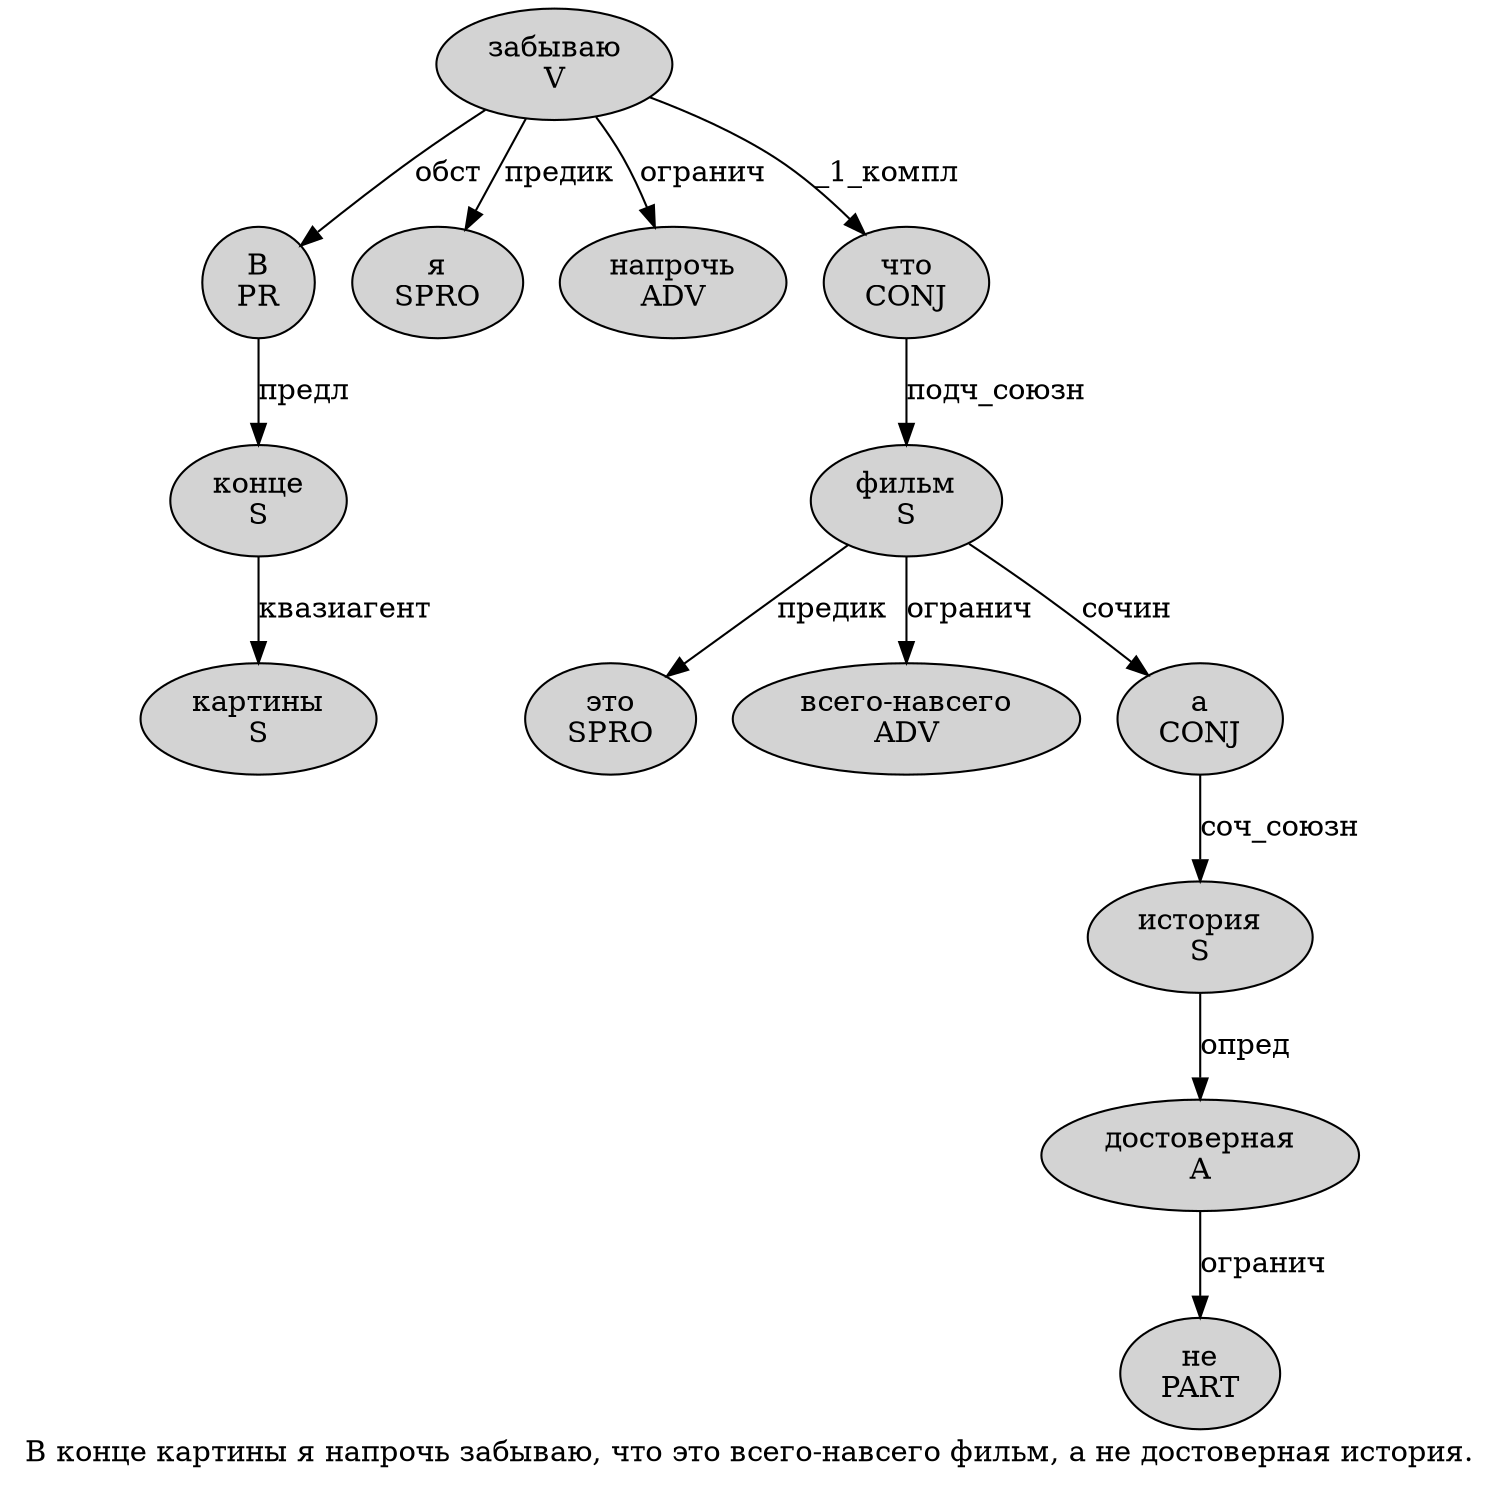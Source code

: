 digraph SENTENCE_1821 {
	graph [label="В конце картины я напрочь забываю, что это всего-навсего фильм, а не достоверная история."]
	node [style=filled]
		0 [label="В
PR" color="" fillcolor=lightgray penwidth=1 shape=ellipse]
		1 [label="конце
S" color="" fillcolor=lightgray penwidth=1 shape=ellipse]
		2 [label="картины
S" color="" fillcolor=lightgray penwidth=1 shape=ellipse]
		3 [label="я
SPRO" color="" fillcolor=lightgray penwidth=1 shape=ellipse]
		4 [label="напрочь
ADV" color="" fillcolor=lightgray penwidth=1 shape=ellipse]
		5 [label="забываю
V" color="" fillcolor=lightgray penwidth=1 shape=ellipse]
		7 [label="что
CONJ" color="" fillcolor=lightgray penwidth=1 shape=ellipse]
		8 [label="это
SPRO" color="" fillcolor=lightgray penwidth=1 shape=ellipse]
		9 [label="всего-навсего
ADV" color="" fillcolor=lightgray penwidth=1 shape=ellipse]
		10 [label="фильм
S" color="" fillcolor=lightgray penwidth=1 shape=ellipse]
		12 [label="а
CONJ" color="" fillcolor=lightgray penwidth=1 shape=ellipse]
		13 [label="не
PART" color="" fillcolor=lightgray penwidth=1 shape=ellipse]
		14 [label="достоверная
A" color="" fillcolor=lightgray penwidth=1 shape=ellipse]
		15 [label="история
S" color="" fillcolor=lightgray penwidth=1 shape=ellipse]
			1 -> 2 [label="квазиагент"]
			14 -> 13 [label="огранич"]
			5 -> 0 [label="обст"]
			5 -> 3 [label="предик"]
			5 -> 4 [label="огранич"]
			5 -> 7 [label="_1_компл"]
			15 -> 14 [label="опред"]
			12 -> 15 [label="соч_союзн"]
			10 -> 8 [label="предик"]
			10 -> 9 [label="огранич"]
			10 -> 12 [label="сочин"]
			0 -> 1 [label="предл"]
			7 -> 10 [label="подч_союзн"]
}